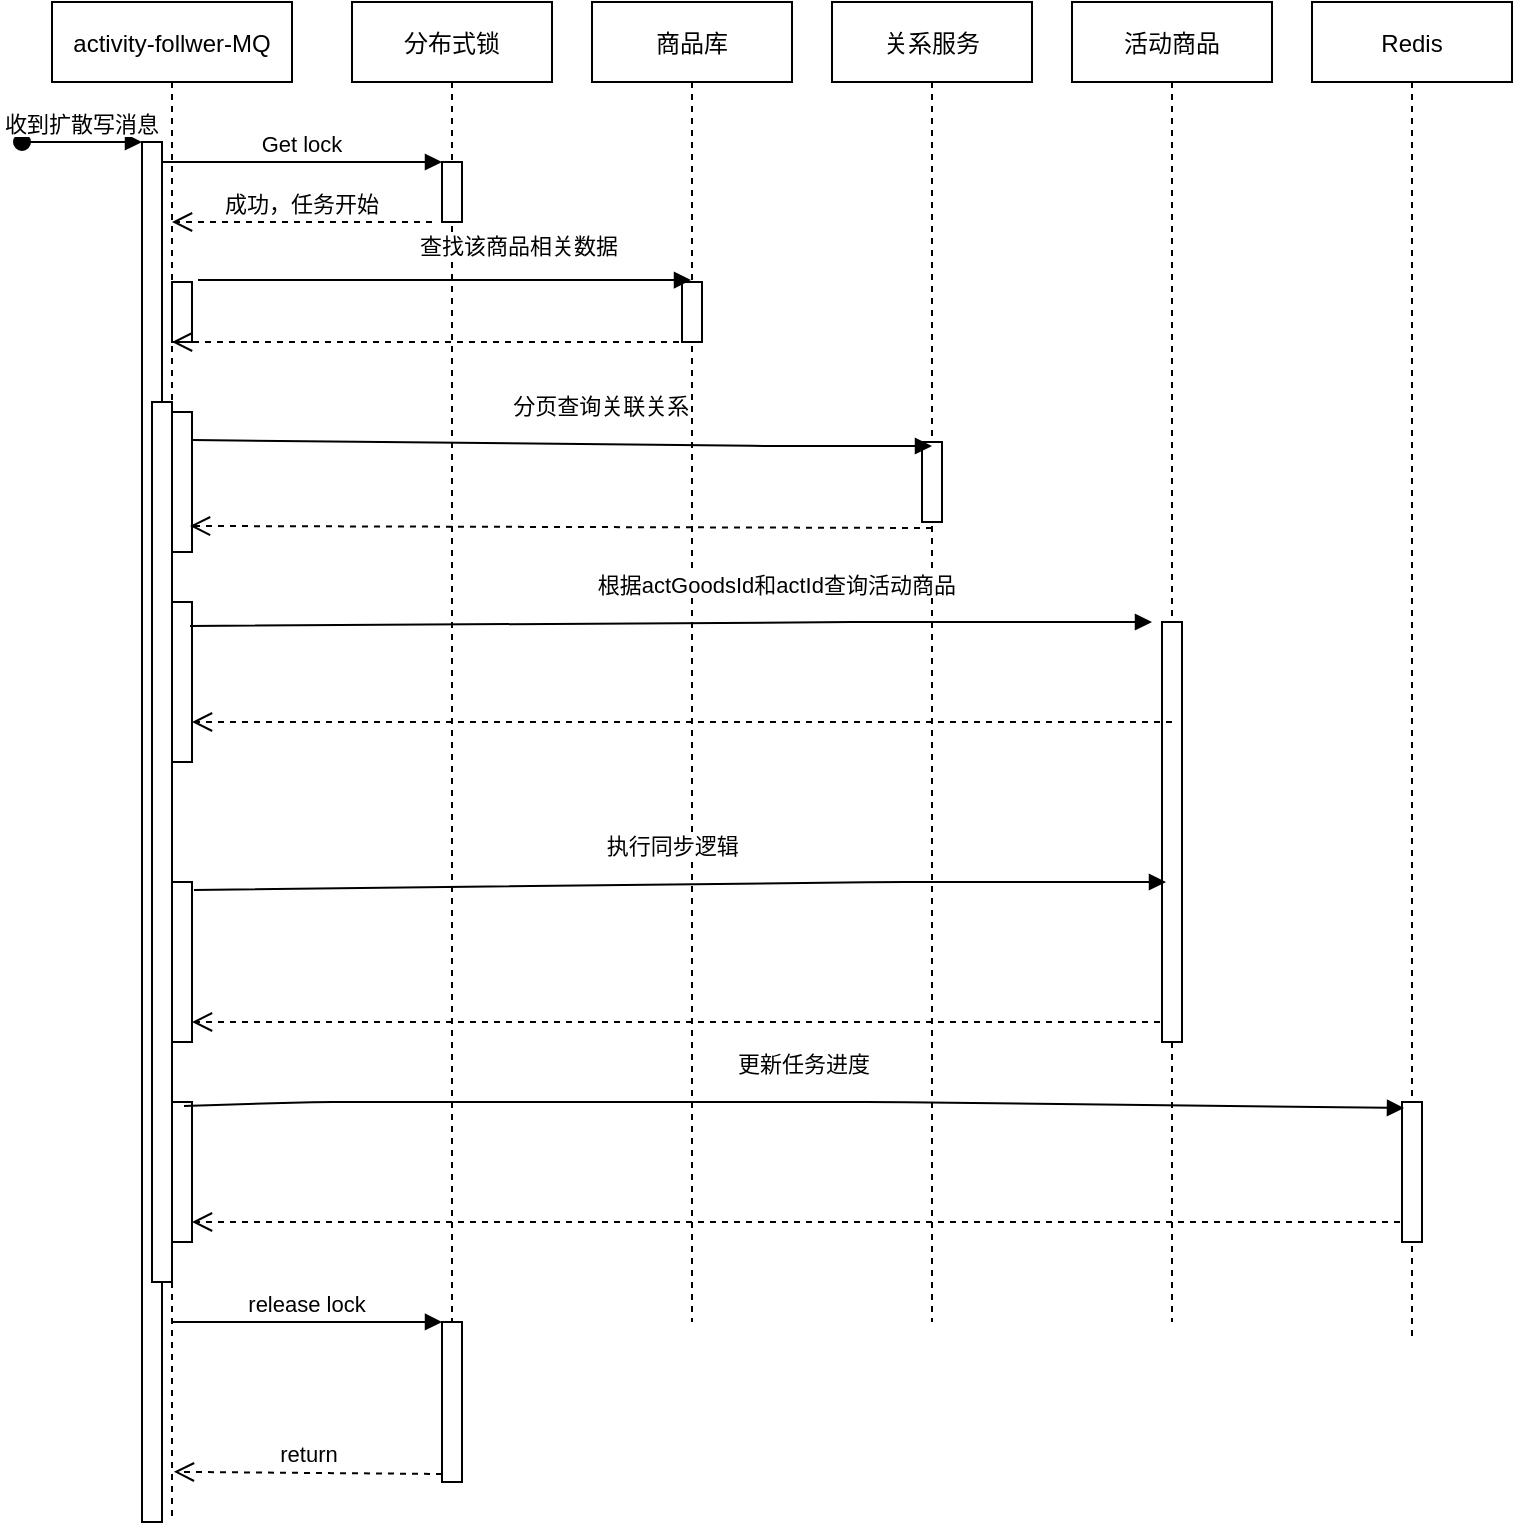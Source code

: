 <mxfile version="14.7.6" type="github">
  <diagram id="kgpKYQtTHZ0yAKxKKP6v" name="Page-1">
    <mxGraphModel dx="1422" dy="762" grid="1" gridSize="10" guides="1" tooltips="1" connect="1" arrows="1" fold="1" page="1" pageScale="1" pageWidth="850" pageHeight="1100" math="0" shadow="0">
      <root>
        <mxCell id="0" />
        <mxCell id="1" parent="0" />
        <mxCell id="3nuBFxr9cyL0pnOWT2aG-1" value="activity-follwer-MQ" style="shape=umlLifeline;perimeter=lifelinePerimeter;container=1;collapsible=0;recursiveResize=0;rounded=0;shadow=0;strokeWidth=1;" parent="1" vertex="1">
          <mxGeometry x="100" y="80" width="120" height="760" as="geometry" />
        </mxCell>
        <mxCell id="3nuBFxr9cyL0pnOWT2aG-2" value="" style="points=[];perimeter=orthogonalPerimeter;rounded=0;shadow=0;strokeWidth=1;" parent="3nuBFxr9cyL0pnOWT2aG-1" vertex="1">
          <mxGeometry x="45" y="70" width="10" height="690" as="geometry" />
        </mxCell>
        <mxCell id="3nuBFxr9cyL0pnOWT2aG-3" value="收到扩散写消息" style="verticalAlign=bottom;startArrow=oval;endArrow=block;startSize=8;shadow=0;strokeWidth=1;" parent="3nuBFxr9cyL0pnOWT2aG-1" target="3nuBFxr9cyL0pnOWT2aG-2" edge="1">
          <mxGeometry relative="1" as="geometry">
            <mxPoint x="-15" y="70" as="sourcePoint" />
          </mxGeometry>
        </mxCell>
        <mxCell id="3nuBFxr9cyL0pnOWT2aG-4" value="" style="points=[];perimeter=orthogonalPerimeter;rounded=0;shadow=0;strokeWidth=1;" parent="3nuBFxr9cyL0pnOWT2aG-1" vertex="1">
          <mxGeometry x="60" y="140" width="10" height="30" as="geometry" />
        </mxCell>
        <mxCell id="8NJGGLODSZkwPRBtzhF9-16" value="" style="html=1;points=[];perimeter=orthogonalPerimeter;" vertex="1" parent="3nuBFxr9cyL0pnOWT2aG-1">
          <mxGeometry x="60" y="205" width="10" height="70" as="geometry" />
        </mxCell>
        <mxCell id="8NJGGLODSZkwPRBtzhF9-21" value="" style="html=1;points=[];perimeter=orthogonalPerimeter;" vertex="1" parent="3nuBFxr9cyL0pnOWT2aG-1">
          <mxGeometry x="60" y="300" width="10" height="80" as="geometry" />
        </mxCell>
        <mxCell id="8NJGGLODSZkwPRBtzhF9-28" value="" style="html=1;points=[];perimeter=orthogonalPerimeter;" vertex="1" parent="3nuBFxr9cyL0pnOWT2aG-1">
          <mxGeometry x="60" y="440" width="10" height="80" as="geometry" />
        </mxCell>
        <mxCell id="8NJGGLODSZkwPRBtzhF9-32" value="" style="html=1;points=[];perimeter=orthogonalPerimeter;" vertex="1" parent="3nuBFxr9cyL0pnOWT2aG-1">
          <mxGeometry x="60" y="550" width="10" height="70" as="geometry" />
        </mxCell>
        <mxCell id="8NJGGLODSZkwPRBtzhF9-31" value="" style="verticalAlign=bottom;endArrow=open;dashed=1;endSize=8;shadow=0;strokeWidth=1;" edge="1" parent="3nuBFxr9cyL0pnOWT2aG-1">
          <mxGeometry relative="1" as="geometry">
            <mxPoint x="70" y="510" as="targetPoint" />
            <mxPoint x="560" y="510" as="sourcePoint" />
          </mxGeometry>
        </mxCell>
        <mxCell id="8NJGGLODSZkwPRBtzhF9-34" value="" style="verticalAlign=bottom;endArrow=open;dashed=1;endSize=8;shadow=0;strokeWidth=1;" edge="1" parent="3nuBFxr9cyL0pnOWT2aG-1">
          <mxGeometry relative="1" as="geometry">
            <mxPoint x="70" y="610" as="targetPoint" />
            <mxPoint x="680" y="610" as="sourcePoint" />
          </mxGeometry>
        </mxCell>
        <mxCell id="3nuBFxr9cyL0pnOWT2aG-5" value="分布式锁" style="shape=umlLifeline;perimeter=lifelinePerimeter;container=1;collapsible=0;recursiveResize=0;rounded=0;shadow=0;strokeWidth=1;" parent="1" vertex="1">
          <mxGeometry x="250" y="80" width="100" height="660" as="geometry" />
        </mxCell>
        <mxCell id="3nuBFxr9cyL0pnOWT2aG-6" value="" style="points=[];perimeter=orthogonalPerimeter;rounded=0;shadow=0;strokeWidth=1;" parent="3nuBFxr9cyL0pnOWT2aG-5" vertex="1">
          <mxGeometry x="45" y="80" width="10" height="30" as="geometry" />
        </mxCell>
        <mxCell id="3nuBFxr9cyL0pnOWT2aG-8" value="Get lock" style="verticalAlign=bottom;endArrow=block;entryX=0;entryY=0;shadow=0;strokeWidth=1;" parent="1" source="3nuBFxr9cyL0pnOWT2aG-2" target="3nuBFxr9cyL0pnOWT2aG-6" edge="1">
          <mxGeometry relative="1" as="geometry">
            <mxPoint x="275" y="160" as="sourcePoint" />
          </mxGeometry>
        </mxCell>
        <mxCell id="8NJGGLODSZkwPRBtzhF9-1" value="商品库" style="shape=umlLifeline;perimeter=lifelinePerimeter;container=1;collapsible=0;recursiveResize=0;rounded=0;shadow=0;strokeWidth=1;" vertex="1" parent="1">
          <mxGeometry x="370" y="80" width="100" height="660" as="geometry" />
        </mxCell>
        <mxCell id="8NJGGLODSZkwPRBtzhF9-2" value="" style="points=[];perimeter=orthogonalPerimeter;rounded=0;shadow=0;strokeWidth=1;" vertex="1" parent="8NJGGLODSZkwPRBtzhF9-1">
          <mxGeometry x="45" y="140" width="10" height="30" as="geometry" />
        </mxCell>
        <mxCell id="8NJGGLODSZkwPRBtzhF9-3" value="关系服务" style="shape=umlLifeline;perimeter=lifelinePerimeter;container=1;collapsible=0;recursiveResize=0;rounded=0;shadow=0;strokeWidth=1;" vertex="1" parent="1">
          <mxGeometry x="490" y="80" width="100" height="660" as="geometry" />
        </mxCell>
        <mxCell id="8NJGGLODSZkwPRBtzhF9-4" value="" style="points=[];perimeter=orthogonalPerimeter;rounded=0;shadow=0;strokeWidth=1;" vertex="1" parent="8NJGGLODSZkwPRBtzhF9-3">
          <mxGeometry x="45" y="220" width="10" height="40" as="geometry" />
        </mxCell>
        <mxCell id="8NJGGLODSZkwPRBtzhF9-5" value="活动商品" style="shape=umlLifeline;perimeter=lifelinePerimeter;container=1;collapsible=0;recursiveResize=0;rounded=0;shadow=0;strokeWidth=1;" vertex="1" parent="1">
          <mxGeometry x="610" y="80" width="100" height="660" as="geometry" />
        </mxCell>
        <mxCell id="8NJGGLODSZkwPRBtzhF9-6" value="" style="points=[];perimeter=orthogonalPerimeter;rounded=0;shadow=0;strokeWidth=1;" vertex="1" parent="8NJGGLODSZkwPRBtzhF9-5">
          <mxGeometry x="45" y="310" width="10" height="210" as="geometry" />
        </mxCell>
        <mxCell id="8NJGGLODSZkwPRBtzhF9-7" value="Redis" style="shape=umlLifeline;perimeter=lifelinePerimeter;container=1;collapsible=0;recursiveResize=0;rounded=0;shadow=0;strokeWidth=1;" vertex="1" parent="1">
          <mxGeometry x="730" y="80" width="100" height="670" as="geometry" />
        </mxCell>
        <mxCell id="8NJGGLODSZkwPRBtzhF9-8" value="" style="points=[];perimeter=orthogonalPerimeter;rounded=0;shadow=0;strokeWidth=1;" vertex="1" parent="8NJGGLODSZkwPRBtzhF9-7">
          <mxGeometry x="45" y="550" width="10" height="70" as="geometry" />
        </mxCell>
        <mxCell id="8NJGGLODSZkwPRBtzhF9-9" value="成功，任务开始" style="verticalAlign=bottom;endArrow=open;dashed=1;endSize=8;exitX=0;exitY=0.95;shadow=0;strokeWidth=1;" edge="1" parent="1">
          <mxGeometry relative="1" as="geometry">
            <mxPoint x="160" y="190.0" as="targetPoint" />
            <mxPoint x="290" y="190.0" as="sourcePoint" />
          </mxGeometry>
        </mxCell>
        <mxCell id="8NJGGLODSZkwPRBtzhF9-13" value="查找该商品相关数据" style="verticalAlign=bottom;endArrow=block;shadow=0;strokeWidth=1;exitX=1.3;exitY=-0.033;exitDx=0;exitDy=0;exitPerimeter=0;" edge="1" parent="1" source="3nuBFxr9cyL0pnOWT2aG-4" target="8NJGGLODSZkwPRBtzhF9-1">
          <mxGeometry x="0.302" y="8" relative="1" as="geometry">
            <mxPoint x="170" y="220" as="sourcePoint" />
            <mxPoint x="350" y="222" as="targetPoint" />
            <mxPoint as="offset" />
          </mxGeometry>
        </mxCell>
        <mxCell id="8NJGGLODSZkwPRBtzhF9-14" value="" style="verticalAlign=bottom;endArrow=open;dashed=1;endSize=8;shadow=0;strokeWidth=1;" edge="1" parent="1" source="8NJGGLODSZkwPRBtzhF9-1">
          <mxGeometry relative="1" as="geometry">
            <mxPoint x="160" y="250.0" as="targetPoint" />
            <mxPoint x="290" y="250.0" as="sourcePoint" />
          </mxGeometry>
        </mxCell>
        <mxCell id="8NJGGLODSZkwPRBtzhF9-17" value="分页查询关联关系" style="verticalAlign=bottom;endArrow=block;shadow=0;strokeWidth=1;entryX=0.5;entryY=0.05;entryDx=0;entryDy=0;entryPerimeter=0;exitX=1;exitY=0.2;exitDx=0;exitDy=0;exitPerimeter=0;" edge="1" parent="1" source="8NJGGLODSZkwPRBtzhF9-16" target="8NJGGLODSZkwPRBtzhF9-4">
          <mxGeometry x="0.105" y="10" relative="1" as="geometry">
            <mxPoint x="190" y="302" as="sourcePoint" />
            <mxPoint x="520" y="302" as="targetPoint" />
            <mxPoint as="offset" />
            <Array as="points">
              <mxPoint x="460" y="302" />
            </Array>
          </mxGeometry>
        </mxCell>
        <mxCell id="8NJGGLODSZkwPRBtzhF9-18" value="" style="verticalAlign=bottom;endArrow=open;dashed=1;endSize=8;shadow=0;strokeWidth=1;exitX=0.5;exitY=1.075;exitDx=0;exitDy=0;exitPerimeter=0;entryX=0.9;entryY=0.814;entryDx=0;entryDy=0;entryPerimeter=0;" edge="1" parent="1" source="8NJGGLODSZkwPRBtzhF9-4" target="8NJGGLODSZkwPRBtzhF9-16">
          <mxGeometry relative="1" as="geometry">
            <mxPoint x="190" y="340" as="targetPoint" />
            <mxPoint x="530" y="340" as="sourcePoint" />
          </mxGeometry>
        </mxCell>
        <mxCell id="8NJGGLODSZkwPRBtzhF9-20" value="根据actGoodsId和actId查询活动商品" style="verticalAlign=bottom;endArrow=block;shadow=0;strokeWidth=1;exitX=0.9;exitY=0.15;exitDx=0;exitDy=0;exitPerimeter=0;" edge="1" parent="1" source="8NJGGLODSZkwPRBtzhF9-21">
          <mxGeometry x="0.22" y="10" relative="1" as="geometry">
            <mxPoint x="210" y="390" as="sourcePoint" />
            <mxPoint x="650" y="390" as="targetPoint" />
            <mxPoint as="offset" />
            <Array as="points">
              <mxPoint x="510" y="390" />
            </Array>
          </mxGeometry>
        </mxCell>
        <mxCell id="8NJGGLODSZkwPRBtzhF9-23" value="" style="verticalAlign=bottom;endArrow=open;dashed=1;endSize=8;shadow=0;strokeWidth=1;" edge="1" parent="1">
          <mxGeometry relative="1" as="geometry">
            <mxPoint x="170" y="440" as="targetPoint" />
            <mxPoint x="660" y="440" as="sourcePoint" />
          </mxGeometry>
        </mxCell>
        <mxCell id="8NJGGLODSZkwPRBtzhF9-30" value="执行同步逻辑" style="verticalAlign=bottom;endArrow=block;shadow=0;strokeWidth=1;exitX=1.1;exitY=0.05;exitDx=0;exitDy=0;exitPerimeter=0;" edge="1" parent="1" source="8NJGGLODSZkwPRBtzhF9-28">
          <mxGeometry x="-0.014" y="10" relative="1" as="geometry">
            <mxPoint x="200" y="530" as="sourcePoint" />
            <mxPoint x="657" y="520" as="targetPoint" />
            <mxPoint as="offset" />
            <Array as="points">
              <mxPoint x="517" y="520" />
            </Array>
          </mxGeometry>
        </mxCell>
        <mxCell id="8NJGGLODSZkwPRBtzhF9-33" value="更新任务进度" style="verticalAlign=bottom;endArrow=block;shadow=0;strokeWidth=1;entryX=0.1;entryY=0.043;entryDx=0;entryDy=0;entryPerimeter=0;exitX=0.6;exitY=0.029;exitDx=0;exitDy=0;exitPerimeter=0;" edge="1" parent="1" source="8NJGGLODSZkwPRBtzhF9-32" target="8NJGGLODSZkwPRBtzhF9-8">
          <mxGeometry x="0.017" y="10" relative="1" as="geometry">
            <mxPoint x="180" y="633" as="sourcePoint" />
            <mxPoint x="657" y="630" as="targetPoint" />
            <mxPoint as="offset" />
            <Array as="points">
              <mxPoint x="230" y="630" />
              <mxPoint x="270" y="630" />
              <mxPoint x="320" y="630" />
              <mxPoint x="517" y="630" />
            </Array>
          </mxGeometry>
        </mxCell>
        <mxCell id="8NJGGLODSZkwPRBtzhF9-35" value="" style="html=1;points=[];perimeter=orthogonalPerimeter;" vertex="1" parent="1">
          <mxGeometry x="150" y="280" width="10" height="440" as="geometry" />
        </mxCell>
        <mxCell id="8NJGGLODSZkwPRBtzhF9-37" value="" style="html=1;points=[];perimeter=orthogonalPerimeter;" vertex="1" parent="1">
          <mxGeometry x="295" y="740" width="10" height="80" as="geometry" />
        </mxCell>
        <mxCell id="8NJGGLODSZkwPRBtzhF9-38" value="release lock" style="html=1;verticalAlign=bottom;endArrow=block;entryX=0;entryY=0;exitX=1.5;exitY=0.855;exitDx=0;exitDy=0;exitPerimeter=0;" edge="1" target="8NJGGLODSZkwPRBtzhF9-37" parent="1" source="3nuBFxr9cyL0pnOWT2aG-2">
          <mxGeometry relative="1" as="geometry">
            <mxPoint x="170" y="740" as="sourcePoint" />
          </mxGeometry>
        </mxCell>
        <mxCell id="8NJGGLODSZkwPRBtzhF9-39" value="return" style="html=1;verticalAlign=bottom;endArrow=open;dashed=1;endSize=8;exitX=0;exitY=0.95;entryX=0.508;entryY=0.967;entryDx=0;entryDy=0;entryPerimeter=0;" edge="1" source="8NJGGLODSZkwPRBtzhF9-37" parent="1" target="3nuBFxr9cyL0pnOWT2aG-1">
          <mxGeometry relative="1" as="geometry">
            <mxPoint x="170" y="816" as="targetPoint" />
          </mxGeometry>
        </mxCell>
      </root>
    </mxGraphModel>
  </diagram>
</mxfile>
